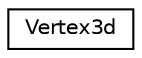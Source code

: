 digraph "Graphical Class Hierarchy"
{
 // LATEX_PDF_SIZE
  edge [fontname="Helvetica",fontsize="10",labelfontname="Helvetica",labelfontsize="10"];
  node [fontname="Helvetica",fontsize="10",shape=record];
  rankdir="LR";
  Node0 [label="Vertex3d",height=0.2,width=0.4,color="black", fillcolor="white", style="filled",URL="$struct_vertex3d.html",tooltip="The struct of the 3d vertex. The alpha and color adjuct by light and material."];
}
